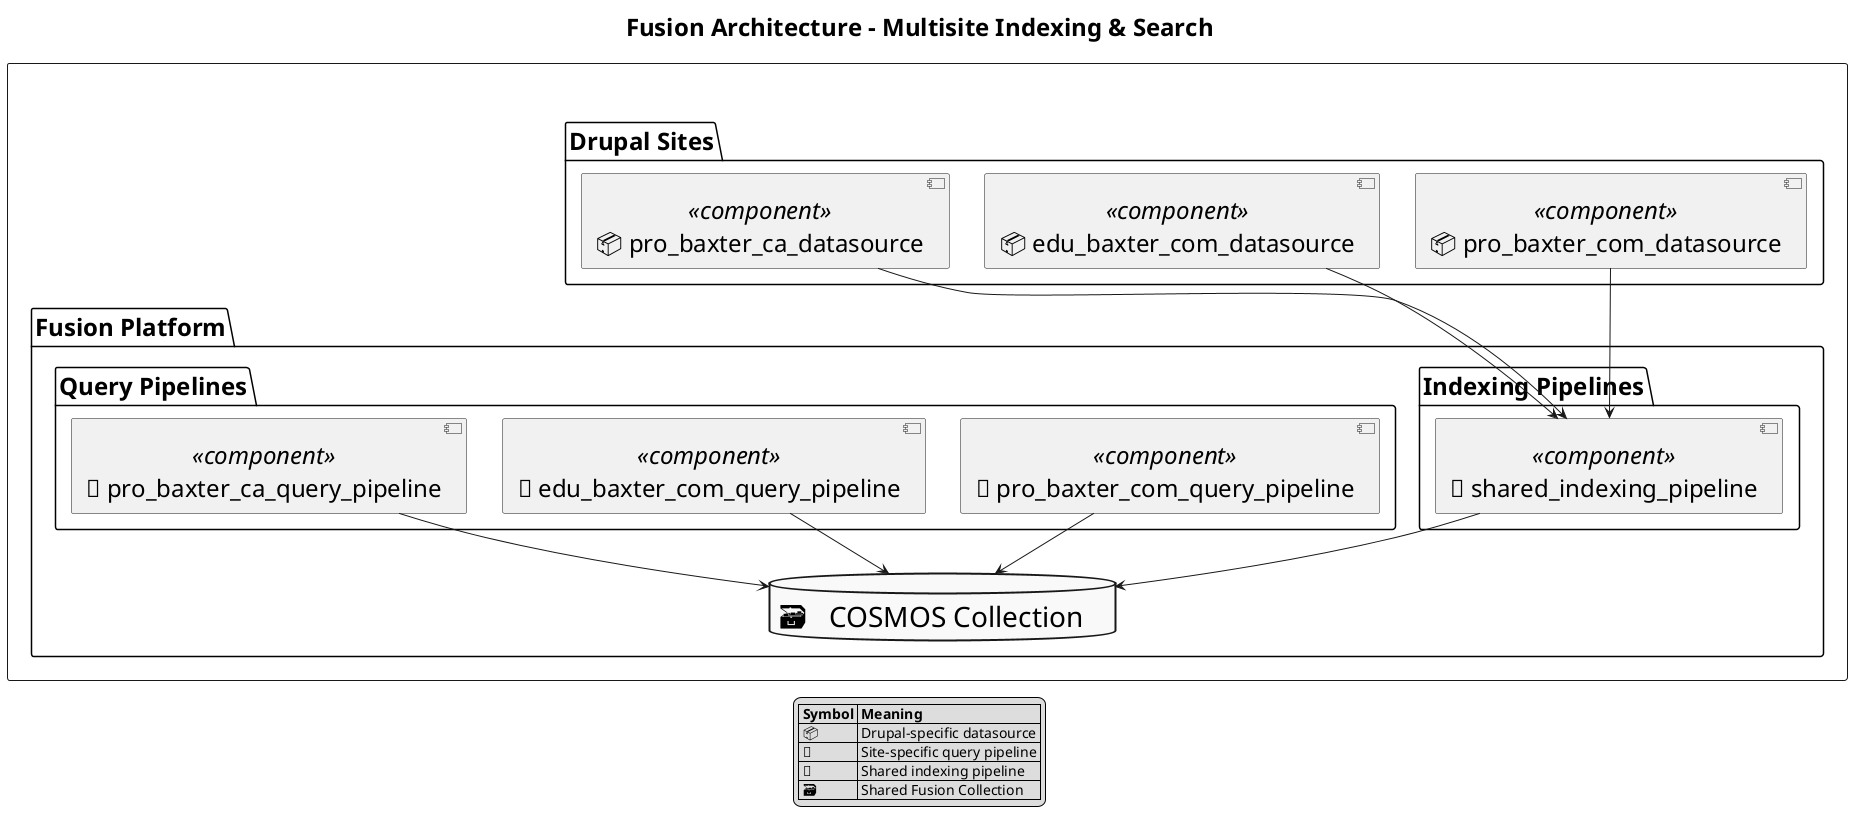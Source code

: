 @startuml

/' 
@id: COMP-002
@file: COMP-002--fusion-architecture-multisite.puml
@title: Fusion Architecture – Multisite Indexing & Search
@type: component
@description: Shows how Drupal multisites (pro, edu, etc.) connect to Lucidworks Fusion using individual datasources and query pipelines with a shared indexing pipeline and central collection.
@related:
'/

<style>
  component {
    FontSize 14
    Padding 10
  }
  title {
    FontSize 24
  }
  database {
    FontSize 28
    Padding 12
    LineThickness 2
    BackgroundColor #F9F9F9
  }
</style>

title Fusion Architecture – Multisite Indexing & Search

rectangle " " {
  package "Drupal Sites" {
    [📦 pro_baxter_com_datasource] <<component>>
    [📦 edu_baxter_com_datasource] <<component>>
    [📦 pro_baxter_ca_datasource] <<component>>
  }

  package "Fusion Platform" {
    package "Indexing Pipelines" {
      [🔁 shared_indexing_pipeline] <<component>>
    }

    package "Query Pipelines" {
      [🔎 pro_baxter_com_query_pipeline] <<component>>
      [🔎 edu_baxter_com_query_pipeline] <<component>>
      [🔎 pro_baxter_ca_query_pipeline] <<component>>
    }

    database "🗃️   COSMOS Collection   " as cosmos_collection
  }
}

' Indexing flow
[📦 pro_baxter_com_datasource] --> [🔁 shared_indexing_pipeline]
[📦 edu_baxter_com_datasource] --> [🔁 shared_indexing_pipeline]
[📦 pro_baxter_ca_datasource] --> [🔁 shared_indexing_pipeline]

[🔁 shared_indexing_pipeline] --> cosmos_collection

' Query flow
[🔎 pro_baxter_com_query_pipeline] --> cosmos_collection
[🔎 edu_baxter_com_query_pipeline] --> cosmos_collection
[🔎 pro_baxter_ca_query_pipeline] --> cosmos_collection

legend bottom
|= Symbol |= Meaning |
| 📦       | Drupal-specific datasource |
| 🔎       | Site-specific query pipeline |
| 🔁       | Shared indexing pipeline |
| 🗃️       | Shared Fusion Collection |
endlegend

@enduml